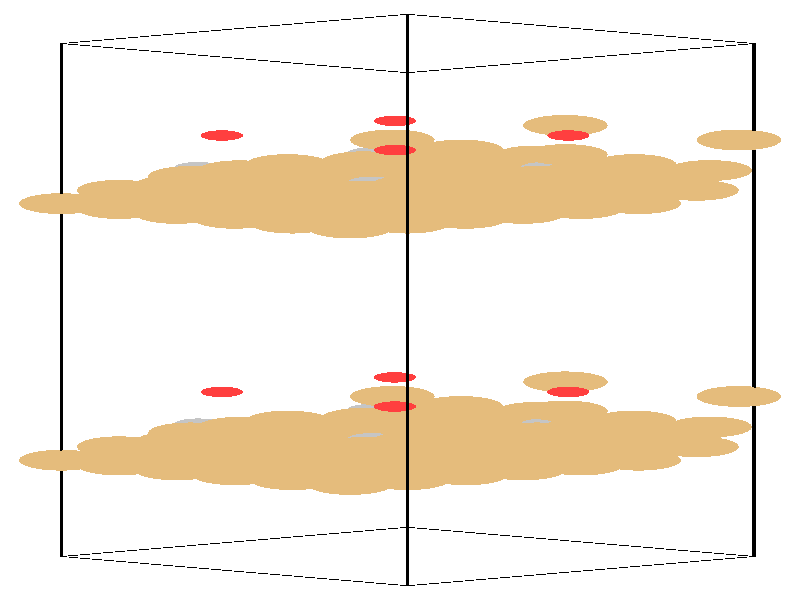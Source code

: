 #include "colors.inc"
#include "finish.inc"

global_settings {assumed_gamma 1 max_trace_level 6}
background {color White}
camera {orthographic
  right -25.01*x up 76.08*y
  direction 1.00*z
  location <0,0,50.00> look_at <0,0,0>}
light_source {<  2.00,   3.00,  40.00> color White
  area_light <0.70, 0, 0>, <0, 0.70, 0>, 3, 3
  adaptive 1 jitter}

#declare simple = finish {phong 0.7}
#declare pale = finish {ambient .5 diffuse .85 roughness .001 specular 0.200 }
#declare intermediate = finish {ambient 0.3 diffuse 0.6 specular 0.10 roughness 0.04 }
#declare vmd = finish {ambient .0 diffuse .65 phong 0.1 phong_size 40. specular 0.500 }
#declare jmol = finish {ambient .2 diffuse .6 specular 1 roughness .001 metallic}
#declare ase2 = finish {ambient 0.05 brilliance 3 diffuse 0.6 metallic specular 0.70 roughness 0.04 reflection 0.15}
#declare ase3 = finish {ambient .15 brilliance 2 diffuse .6 metallic specular 1. roughness .001 reflection .0}
#declare glass = finish {ambient .05 diffuse .3 specular 1. roughness .001}
#declare glass2 = finish {ambient .0 diffuse .3 specular 1. reflection .25 roughness .001}
#declare Rcell = 0.050;
#declare Rbond = 0.100;

#macro atom(LOC, R, COL, TRANS, FIN)
  sphere{LOC, R texture{pigment{color COL transmit TRANS} finish{FIN}}}
#end
#macro constrain(LOC, R, COL, TRANS FIN)
union{torus{R, Rcell rotate 45*z texture{pigment{color COL transmit TRANS} finish{FIN}}}
      torus{R, Rcell rotate -45*z texture{pigment{color COL transmit TRANS} finish{FIN}}}
      translate LOC}
#end

cylinder {<-10.59, -32.52, -33.83>, <  0.24, -36.23, -23.65>, Rcell pigment {Black}}
cylinder {<  0.24, -28.82, -44.00>, < 11.07, -32.52, -33.83>, Rcell pigment {Black}}
cylinder {<  0.24,  36.23, -20.33>, < 11.07,  32.52, -10.15>, Rcell pigment {Black}}
cylinder {<-10.59,  32.52, -10.15>, <  0.24,  28.82,   0.03>, Rcell pigment {Black}}
cylinder {<-10.59, -32.52, -33.83>, <  0.24, -28.82, -44.00>, Rcell pigment {Black}}
cylinder {<  0.24, -36.23, -23.65>, < 11.07, -32.52, -33.83>, Rcell pigment {Black}}
cylinder {<  0.24,  28.82,   0.03>, < 11.07,  32.52, -10.15>, Rcell pigment {Black}}
cylinder {<-10.59,  32.52, -10.15>, <  0.24,  36.23, -20.33>, Rcell pigment {Black}}
cylinder {<-10.59, -32.52, -33.83>, <-10.59,  32.52, -10.15>, Rcell pigment {Black}}
cylinder {<  0.24, -36.23, -23.65>, <  0.24,  28.82,   0.03>, Rcell pigment {Black}}
cylinder {< 11.07, -32.52, -33.83>, < 11.07,  32.52, -10.15>, Rcell pigment {Black}}
cylinder {<  0.24, -28.82, -44.00>, <  0.24,  36.23, -20.33>, Rcell pigment {Black}}
atom(<-10.59, -20.31, -29.38>, 1.32, rgb <0.78, 0.50, 0.20>, 0.0, ase3) // #0 
atom(< -8.78, -20.92, -27.68>, 1.32, rgb <0.78, 0.50, 0.20>, 0.0, ase3) // #1 
atom(< -6.98, -21.54, -25.99>, 1.32, rgb <0.78, 0.50, 0.20>, 0.0, ase3) // #2 
atom(< -8.78, -19.69, -31.08>, 1.32, rgb <0.78, 0.50, 0.20>, 0.0, ase3) // #3 
atom(< -6.98, -20.31, -29.38>, 1.32, rgb <0.78, 0.50, 0.20>, 0.0, ase3) // #4 
atom(< -5.17, -20.92, -27.68>, 1.32, rgb <0.78, 0.50, 0.20>, 0.0, ase3) // #5 
atom(< -6.98, -19.07, -32.77>, 1.32, rgb <0.78, 0.50, 0.20>, 0.0, ase3) // #6 
atom(< -5.17, -19.69, -31.08>, 1.32, rgb <0.78, 0.50, 0.20>, 0.0, ase3) // #7 
atom(< -3.37, -20.31, -29.38>, 1.32, rgb <0.78, 0.50, 0.20>, 0.0, ase3) // #8 
atom(< -8.78, -18.61, -28.76>, 1.32, rgb <0.78, 0.50, 0.20>, 0.0, ase3) // #9 
atom(< -6.98, -19.23, -27.07>, 1.32, rgb <0.78, 0.50, 0.20>, 0.0, ase3) // #10 
atom(< -5.17, -19.85, -25.37>, 1.32, rgb <0.78, 0.50, 0.20>, 0.0, ase3) // #11 
atom(< -6.98, -17.99, -30.46>, 1.32, rgb <0.78, 0.50, 0.20>, 0.0, ase3) // #12 
atom(< -5.17, -18.61, -28.76>, 1.32, rgb <0.78, 0.50, 0.20>, 0.0, ase3) // #13 
atom(< -3.37, -19.23, -27.07>, 1.32, rgb <0.78, 0.50, 0.20>, 0.0, ase3) // #14 
atom(< -5.17, -17.38, -32.15>, 1.32, rgb <0.78, 0.50, 0.20>, 0.0, ase3) // #15 
atom(< -3.37, -17.99, -30.46>, 1.32, rgb <0.78, 0.50, 0.20>, 0.0, ase3) // #16 
atom(< -1.56, -18.61, -28.76>, 1.32, rgb <0.78, 0.50, 0.20>, 0.0, ase3) // #17 
atom(<  9.68, -16.10, -26.80>, 1.32, rgb <0.78, 0.50, 0.20>, 0.0, ase3) // #18 
atom(<  1.90, -13.50, -36.56>, 1.32, rgb <0.78, 0.50, 0.20>, 0.0, ase3) // #19 
atom(<  3.58, -14.77, -34.87>, 1.32, rgb <0.78, 0.50, 0.20>, 0.0, ase3) // #20 
atom(<  1.71, -18.87, -19.27>, 1.32, rgb <0.78, 0.50, 0.20>, 0.0, ase3) // #21 
atom(< -6.55, -16.85, -27.48>, 1.32, rgb <0.78, 0.50, 0.20>, 0.0, ase3) // #22 
atom(< -5.14, -17.94, -26.25>, 1.32, rgb <0.78, 0.50, 0.20>, 0.0, ase3) // #23 
atom(<  5.17, -14.08, -21.38>, 1.32, rgb <0.78, 0.50, 0.20>, 0.0, ase3) // #24 
atom(< -5.01, -16.14, -29.87>, 1.32, rgb <0.78, 0.50, 0.20>, 0.0, ase3) // #25 
atom(< -3.53, -17.11, -27.72>, 1.32, rgb <0.78, 0.50, 0.20>, 0.0, ase3) // #26 
atom(< -0.16,  -9.81, -29.09>, 0.66, rgb <1.00, 0.05, 0.05>, 0.0, ase3) // #27 
atom(< -0.89, -17.63, -25.90>, 0.76, rgb <0.56, 0.56, 0.56>, 0.0, ase3) // #28 
atom(<-10.59,  12.22, -17.54>, 1.32, rgb <0.78, 0.50, 0.20>, 0.0, ase3) // #29 
atom(< -8.78,  11.60, -15.85>, 1.32, rgb <0.78, 0.50, 0.20>, 0.0, ase3) // #30 
atom(< -6.98,  10.98, -14.15>, 1.32, rgb <0.78, 0.50, 0.20>, 0.0, ase3) // #31 
atom(< -8.78,  12.83, -19.24>, 1.32, rgb <0.78, 0.50, 0.20>, 0.0, ase3) // #32 
atom(< -6.98,  12.22, -17.54>, 1.32, rgb <0.78, 0.50, 0.20>, 0.0, ase3) // #33 
atom(< -5.17,  11.60, -15.85>, 1.32, rgb <0.78, 0.50, 0.20>, 0.0, ase3) // #34 
atom(< -6.98,  13.45, -20.93>, 1.32, rgb <0.78, 0.50, 0.20>, 0.0, ase3) // #35 
atom(< -5.17,  12.83, -19.24>, 1.32, rgb <0.78, 0.50, 0.20>, 0.0, ase3) // #36 
atom(< -3.37,  12.22, -17.54>, 1.32, rgb <0.78, 0.50, 0.20>, 0.0, ase3) // #37 
atom(< -8.78,  13.91, -16.92>, 1.32, rgb <0.78, 0.50, 0.20>, 0.0, ase3) // #38 
atom(< -6.98,  13.29, -15.23>, 1.32, rgb <0.78, 0.50, 0.20>, 0.0, ase3) // #39 
atom(< -5.17,  12.68, -13.53>, 1.32, rgb <0.78, 0.50, 0.20>, 0.0, ase3) // #40 
atom(< -6.98,  14.53, -18.62>, 1.32, rgb <0.78, 0.50, 0.20>, 0.0, ase3) // #41 
atom(< -5.17,  13.91, -16.92>, 1.32, rgb <0.78, 0.50, 0.20>, 0.0, ase3) // #42 
atom(< -3.37,  13.29, -15.23>, 1.32, rgb <0.78, 0.50, 0.20>, 0.0, ase3) // #43 
atom(< -5.17,  15.15, -20.32>, 1.32, rgb <0.78, 0.50, 0.20>, 0.0, ase3) // #44 
atom(< -3.37,  14.53, -18.62>, 1.32, rgb <0.78, 0.50, 0.20>, 0.0, ase3) // #45 
atom(< -1.56,  13.91, -16.92>, 1.32, rgb <0.78, 0.50, 0.20>, 0.0, ase3) // #46 
atom(<  9.68,  16.42, -14.97>, 1.32, rgb <0.78, 0.50, 0.20>, 0.0, ase3) // #47 
atom(<  1.90,  19.02, -24.72>, 1.32, rgb <0.78, 0.50, 0.20>, 0.0, ase3) // #48 
atom(<  3.58,  17.75, -23.03>, 1.32, rgb <0.78, 0.50, 0.20>, 0.0, ase3) // #49 
atom(<  1.71,  13.65,  -7.43>, 1.32, rgb <0.78, 0.50, 0.20>, 0.0, ase3) // #50 
atom(< -6.55,  15.67, -15.64>, 1.32, rgb <0.78, 0.50, 0.20>, 0.0, ase3) // #51 
atom(< -5.14,  14.58, -14.41>, 1.32, rgb <0.78, 0.50, 0.20>, 0.0, ase3) // #52 
atom(<  5.17,  18.44,  -9.54>, 1.32, rgb <0.78, 0.50, 0.20>, 0.0, ase3) // #53 
atom(< -5.01,  16.39, -18.03>, 1.32, rgb <0.78, 0.50, 0.20>, 0.0, ase3) // #54 
atom(< -3.53,  15.41, -15.89>, 1.32, rgb <0.78, 0.50, 0.20>, 0.0, ase3) // #55 
atom(< -0.16,  22.71, -17.25>, 0.66, rgb <1.00, 0.05, 0.05>, 0.0, ase3) // #56 
atom(< -0.89,  14.89, -14.06>, 0.76, rgb <0.56, 0.56, 0.56>, 0.0, ase3) // #57 
atom(< -5.17, -18.45, -34.47>, 1.32, rgb <0.78, 0.50, 0.20>, 0.0, ase3) // #58 
atom(< -3.37, -19.07, -32.77>, 1.32, rgb <0.78, 0.50, 0.20>, 0.0, ase3) // #59 
atom(< -1.56, -19.69, -31.08>, 1.32, rgb <0.78, 0.50, 0.20>, 0.0, ase3) // #60 
atom(< -3.37, -17.84, -36.16>, 1.32, rgb <0.78, 0.50, 0.20>, 0.0, ase3) // #61 
atom(< -1.56, -18.45, -34.47>, 1.32, rgb <0.78, 0.50, 0.20>, 0.0, ase3) // #62 
atom(<  0.24, -19.07, -32.77>, 1.32, rgb <0.78, 0.50, 0.20>, 0.0, ase3) // #63 
atom(< -1.56, -17.22, -37.86>, 1.32, rgb <0.78, 0.50, 0.20>, 0.0, ase3) // #64 
atom(<  0.24, -17.84, -36.16>, 1.32, rgb <0.78, 0.50, 0.20>, 0.0, ase3) // #65 
atom(<  2.05, -18.45, -34.47>, 1.32, rgb <0.78, 0.50, 0.20>, 0.0, ase3) // #66 
atom(< -3.37, -16.76, -33.85>, 1.32, rgb <0.78, 0.50, 0.20>, 0.0, ase3) // #67 
atom(< -1.56, -17.38, -32.15>, 1.32, rgb <0.78, 0.50, 0.20>, 0.0, ase3) // #68 
atom(<  0.24, -17.99, -30.46>, 1.32, rgb <0.78, 0.50, 0.20>, 0.0, ase3) // #69 
atom(< -1.56, -16.14, -35.55>, 1.32, rgb <0.78, 0.50, 0.20>, 0.0, ase3) // #70 
atom(<  0.24, -16.76, -33.85>, 1.32, rgb <0.78, 0.50, 0.20>, 0.0, ase3) // #71 
atom(<  2.05, -17.38, -32.15>, 1.32, rgb <0.78, 0.50, 0.20>, 0.0, ase3) // #72 
atom(<  0.24, -15.52, -37.24>, 1.32, rgb <0.78, 0.50, 0.20>, 0.0, ase3) // #73 
atom(<  2.05, -16.14, -35.55>, 1.32, rgb <0.78, 0.50, 0.20>, 0.0, ase3) // #74 
atom(<  3.85, -16.76, -33.85>, 1.32, rgb <0.78, 0.50, 0.20>, 0.0, ase3) // #75 
atom(<  4.26, -17.96, -21.72>, 1.32, rgb <0.78, 0.50, 0.20>, 0.0, ase3) // #76 
atom(< -3.51, -15.35, -31.47>, 1.32, rgb <0.78, 0.50, 0.20>, 0.0, ase3) // #77 
atom(< -1.84, -16.62, -29.78>, 1.32, rgb <0.78, 0.50, 0.20>, 0.0, ase3) // #78 
atom(<  7.12, -17.02, -24.36>, 1.32, rgb <0.78, 0.50, 0.20>, 0.0, ase3) // #79 
atom(< -1.14, -15.00, -32.57>, 1.32, rgb <0.78, 0.50, 0.20>, 0.0, ase3) // #80 
atom(<  0.28, -16.09, -31.34>, 1.32, rgb <0.78, 0.50, 0.20>, 0.0, ase3) // #81 
atom(< 10.59, -12.23, -26.47>, 1.32, rgb <0.78, 0.50, 0.20>, 0.0, ase3) // #82 
atom(<  0.41, -14.28, -34.96>, 1.32, rgb <0.78, 0.50, 0.20>, 0.0, ase3) // #83 
atom(<  1.89, -15.26, -32.81>, 1.32, rgb <0.78, 0.50, 0.20>, 0.0, ase3) // #84 
atom(< -5.57, -11.66, -24.00>, 0.66, rgb <1.00, 0.05, 0.05>, 0.0, ase3) // #85 
atom(<  4.52, -15.78, -30.98>, 0.76, rgb <0.56, 0.56, 0.56>, 0.0, ase3) // #86 
atom(< -5.17,  14.07, -22.63>, 1.32, rgb <0.78, 0.50, 0.20>, 0.0, ase3) // #87 
atom(< -3.37,  13.45, -20.93>, 1.32, rgb <0.78, 0.50, 0.20>, 0.0, ase3) // #88 
atom(< -1.56,  12.83, -19.24>, 1.32, rgb <0.78, 0.50, 0.20>, 0.0, ase3) // #89 
atom(< -3.37,  14.69, -24.33>, 1.32, rgb <0.78, 0.50, 0.20>, 0.0, ase3) // #90 
atom(< -1.56,  14.07, -22.63>, 1.32, rgb <0.78, 0.50, 0.20>, 0.0, ase3) // #91 
atom(<  0.24,  13.45, -20.93>, 1.32, rgb <0.78, 0.50, 0.20>, 0.0, ase3) // #92 
atom(< -1.56,  15.30, -26.02>, 1.32, rgb <0.78, 0.50, 0.20>, 0.0, ase3) // #93 
atom(<  0.24,  14.69, -24.33>, 1.32, rgb <0.78, 0.50, 0.20>, 0.0, ase3) // #94 
atom(<  2.05,  14.07, -22.63>, 1.32, rgb <0.78, 0.50, 0.20>, 0.0, ase3) // #95 
atom(< -3.37,  15.76, -22.01>, 1.32, rgb <0.78, 0.50, 0.20>, 0.0, ase3) // #96 
atom(< -1.56,  15.15, -20.32>, 1.32, rgb <0.78, 0.50, 0.20>, 0.0, ase3) // #97 
atom(<  0.24,  14.53, -18.62>, 1.32, rgb <0.78, 0.50, 0.20>, 0.0, ase3) // #98 
atom(< -1.56,  16.38, -23.71>, 1.32, rgb <0.78, 0.50, 0.20>, 0.0, ase3) // #99 
atom(<  0.24,  15.76, -22.01>, 1.32, rgb <0.78, 0.50, 0.20>, 0.0, ase3) // #100 
atom(<  2.05,  15.15, -20.32>, 1.32, rgb <0.78, 0.50, 0.20>, 0.0, ase3) // #101 
atom(<  0.24,  17.00, -25.41>, 1.32, rgb <0.78, 0.50, 0.20>, 0.0, ase3) // #102 
atom(<  2.05,  16.38, -23.71>, 1.32, rgb <0.78, 0.50, 0.20>, 0.0, ase3) // #103 
atom(<  3.85,  15.76, -22.01>, 1.32, rgb <0.78, 0.50, 0.20>, 0.0, ase3) // #104 
atom(<  4.26,  14.57,  -9.88>, 1.32, rgb <0.78, 0.50, 0.20>, 0.0, ase3) // #105 
atom(< -3.51,  17.17, -19.63>, 1.32, rgb <0.78, 0.50, 0.20>, 0.0, ase3) // #106 
atom(< -1.84,  15.90, -17.94>, 1.32, rgb <0.78, 0.50, 0.20>, 0.0, ase3) // #107 
atom(<  7.12,  15.51, -12.52>, 1.32, rgb <0.78, 0.50, 0.20>, 0.0, ase3) // #108 
atom(< -1.14,  17.53, -20.73>, 1.32, rgb <0.78, 0.50, 0.20>, 0.0, ase3) // #109 
atom(<  0.28,  16.43, -19.50>, 1.32, rgb <0.78, 0.50, 0.20>, 0.0, ase3) // #110 
atom(< 10.59,  20.29, -14.63>, 1.32, rgb <0.78, 0.50, 0.20>, 0.0, ase3) // #111 
atom(<  0.41,  18.24, -23.12>, 1.32, rgb <0.78, 0.50, 0.20>, 0.0, ase3) // #112 
atom(<  1.89,  17.26, -20.98>, 1.32, rgb <0.78, 0.50, 0.20>, 0.0, ase3) // #113 
atom(< -5.57,  20.86, -12.16>, 0.66, rgb <1.00, 0.05, 0.05>, 0.0, ase3) // #114 
atom(<  4.52,  16.74, -19.15>, 0.76, rgb <0.56, 0.56, 0.56>, 0.0, ase3) // #115 
atom(< -5.17, -22.16, -24.29>, 1.32, rgb <0.78, 0.50, 0.20>, 0.0, ase3) // #116 
atom(< -3.37, -22.78, -22.59>, 1.32, rgb <0.78, 0.50, 0.20>, 0.0, ase3) // #117 
atom(< -1.56, -23.39, -20.90>, 1.32, rgb <0.78, 0.50, 0.20>, 0.0, ase3) // #118 
atom(< -3.37, -21.54, -25.99>, 1.32, rgb <0.78, 0.50, 0.20>, 0.0, ase3) // #119 
atom(< -1.56, -22.16, -24.29>, 1.32, rgb <0.78, 0.50, 0.20>, 0.0, ase3) // #120 
atom(<  0.24, -22.78, -22.59>, 1.32, rgb <0.78, 0.50, 0.20>, 0.0, ase3) // #121 
atom(< -1.56, -20.92, -27.68>, 1.32, rgb <0.78, 0.50, 0.20>, 0.0, ase3) // #122 
atom(<  0.24, -21.54, -25.99>, 1.32, rgb <0.78, 0.50, 0.20>, 0.0, ase3) // #123 
atom(<  2.05, -22.16, -24.29>, 1.32, rgb <0.78, 0.50, 0.20>, 0.0, ase3) // #124 
atom(< -3.37, -20.46, -23.67>, 1.32, rgb <0.78, 0.50, 0.20>, 0.0, ase3) // #125 
atom(< -1.56, -21.08, -21.98>, 1.32, rgb <0.78, 0.50, 0.20>, 0.0, ase3) // #126 
atom(<  0.24, -21.70, -20.28>, 1.32, rgb <0.78, 0.50, 0.20>, 0.0, ase3) // #127 
atom(< -1.56, -19.85, -25.37>, 1.32, rgb <0.78, 0.50, 0.20>, 0.0, ase3) // #128 
atom(<  0.24, -20.46, -23.67>, 1.32, rgb <0.78, 0.50, 0.20>, 0.0, ase3) // #129 
atom(<  2.05, -21.08, -21.98>, 1.32, rgb <0.78, 0.50, 0.20>, 0.0, ase3) // #130 
atom(<  0.24, -19.23, -27.07>, 1.32, rgb <0.78, 0.50, 0.20>, 0.0, ase3) // #131 
atom(<  2.05, -19.85, -25.37>, 1.32, rgb <0.78, 0.50, 0.20>, 0.0, ase3) // #132 
atom(<  3.85, -20.46, -23.67>, 1.32, rgb <0.78, 0.50, 0.20>, 0.0, ase3) // #133 
atom(<  4.26, -14.25, -31.89>, 1.32, rgb <0.78, 0.50, 0.20>, 0.0, ase3) // #134 
atom(<  7.32, -15.35, -31.47>, 1.32, rgb <0.78, 0.50, 0.20>, 0.0, ase3) // #135 
atom(<  8.99, -16.62, -29.78>, 1.32, rgb <0.78, 0.50, 0.20>, 0.0, ase3) // #136 
atom(< -3.71, -17.02, -24.36>, 1.32, rgb <0.78, 0.50, 0.20>, 0.0, ase3) // #137 
atom(< -1.14, -18.70, -22.39>, 1.32, rgb <0.78, 0.50, 0.20>, 0.0, ase3) // #138 
atom(<  0.28, -19.79, -21.16>, 1.32, rgb <0.78, 0.50, 0.20>, 0.0, ase3) // #139 
atom(< -0.24, -12.23, -26.47>, 1.32, rgb <0.78, 0.50, 0.20>, 0.0, ase3) // #140 
atom(<  0.41, -17.99, -24.78>, 1.32, rgb <0.78, 0.50, 0.20>, 0.0, ase3) // #141 
atom(<  1.89, -18.97, -22.64>, 1.32, rgb <0.78, 0.50, 0.20>, 0.0, ase3) // #142 
atom(<  5.26, -11.66, -24.00>, 0.66, rgb <1.00, 0.05, 0.05>, 0.0, ase3) // #143 
atom(< -6.31, -15.78, -30.98>, 0.76, rgb <0.56, 0.56, 0.56>, 0.0, ase3) // #144 
atom(< -5.17,  10.36, -12.45>, 1.32, rgb <0.78, 0.50, 0.20>, 0.0, ase3) // #145 
atom(< -3.37,   9.75, -10.76>, 1.32, rgb <0.78, 0.50, 0.20>, 0.0, ase3) // #146 
atom(< -1.56,   9.13,  -9.06>, 1.32, rgb <0.78, 0.50, 0.20>, 0.0, ase3) // #147 
atom(< -3.37,  10.98, -14.15>, 1.32, rgb <0.78, 0.50, 0.20>, 0.0, ase3) // #148 
atom(< -1.56,  10.36, -12.45>, 1.32, rgb <0.78, 0.50, 0.20>, 0.0, ase3) // #149 
atom(<  0.24,   9.75, -10.76>, 1.32, rgb <0.78, 0.50, 0.20>, 0.0, ase3) // #150 
atom(< -1.56,  11.60, -15.85>, 1.32, rgb <0.78, 0.50, 0.20>, 0.0, ase3) // #151 
atom(<  0.24,  10.98, -14.15>, 1.32, rgb <0.78, 0.50, 0.20>, 0.0, ase3) // #152 
atom(<  2.05,  10.36, -12.45>, 1.32, rgb <0.78, 0.50, 0.20>, 0.0, ase3) // #153 
atom(< -3.37,  12.06, -11.84>, 1.32, rgb <0.78, 0.50, 0.20>, 0.0, ase3) // #154 
atom(< -1.56,  11.44, -10.14>, 1.32, rgb <0.78, 0.50, 0.20>, 0.0, ase3) // #155 
atom(<  0.24,  10.83,  -8.44>, 1.32, rgb <0.78, 0.50, 0.20>, 0.0, ase3) // #156 
atom(< -1.56,  12.68, -13.53>, 1.32, rgb <0.78, 0.50, 0.20>, 0.0, ase3) // #157 
atom(<  0.24,  12.06, -11.84>, 1.32, rgb <0.78, 0.50, 0.20>, 0.0, ase3) // #158 
atom(<  2.05,  11.44, -10.14>, 1.32, rgb <0.78, 0.50, 0.20>, 0.0, ase3) // #159 
atom(<  0.24,  13.29, -15.23>, 1.32, rgb <0.78, 0.50, 0.20>, 0.0, ase3) // #160 
atom(<  2.05,  12.68, -13.53>, 1.32, rgb <0.78, 0.50, 0.20>, 0.0, ase3) // #161 
atom(<  3.85,  12.06, -11.84>, 1.32, rgb <0.78, 0.50, 0.20>, 0.0, ase3) // #162 
atom(<  4.26,  18.27, -20.06>, 1.32, rgb <0.78, 0.50, 0.20>, 0.0, ase3) // #163 
atom(<  7.32,  17.17, -19.63>, 1.32, rgb <0.78, 0.50, 0.20>, 0.0, ase3) // #164 
atom(<  8.99,  15.90, -17.94>, 1.32, rgb <0.78, 0.50, 0.20>, 0.0, ase3) // #165 
atom(< -3.71,  15.51, -12.52>, 1.32, rgb <0.78, 0.50, 0.20>, 0.0, ase3) // #166 
atom(< -1.14,  13.82, -10.55>, 1.32, rgb <0.78, 0.50, 0.20>, 0.0, ase3) // #167 
atom(<  0.28,  12.73,  -9.32>, 1.32, rgb <0.78, 0.50, 0.20>, 0.0, ase3) // #168 
atom(< -0.24,  20.29, -14.63>, 1.32, rgb <0.78, 0.50, 0.20>, 0.0, ase3) // #169 
atom(<  0.41,  14.53, -12.95>, 1.32, rgb <0.78, 0.50, 0.20>, 0.0, ase3) // #170 
atom(<  1.89,  13.56, -10.80>, 1.32, rgb <0.78, 0.50, 0.20>, 0.0, ase3) // #171 
atom(<  5.26,  20.86, -12.16>, 0.66, rgb <1.00, 0.05, 0.05>, 0.0, ase3) // #172 
atom(< -6.31,  16.74, -19.15>, 0.76, rgb <0.56, 0.56, 0.56>, 0.0, ase3) // #173 
atom(<  0.24, -20.31, -29.38>, 1.32, rgb <0.78, 0.50, 0.20>, 0.0, ase3) // #174 
atom(<  2.05, -20.92, -27.68>, 1.32, rgb <0.78, 0.50, 0.20>, 0.0, ase3) // #175 
atom(<  3.85, -21.54, -25.99>, 1.32, rgb <0.78, 0.50, 0.20>, 0.0, ase3) // #176 
atom(<  2.05, -19.69, -31.08>, 1.32, rgb <0.78, 0.50, 0.20>, 0.0, ase3) // #177 
atom(<  3.85, -20.31, -29.38>, 1.32, rgb <0.78, 0.50, 0.20>, 0.0, ase3) // #178 
atom(<  5.66, -20.92, -27.68>, 1.32, rgb <0.78, 0.50, 0.20>, 0.0, ase3) // #179 
atom(<  3.85, -19.07, -32.77>, 1.32, rgb <0.78, 0.50, 0.20>, 0.0, ase3) // #180 
atom(<  5.66, -19.69, -31.08>, 1.32, rgb <0.78, 0.50, 0.20>, 0.0, ase3) // #181 
atom(<  7.46, -20.31, -29.38>, 1.32, rgb <0.78, 0.50, 0.20>, 0.0, ase3) // #182 
atom(<  2.05, -18.61, -28.76>, 1.32, rgb <0.78, 0.50, 0.20>, 0.0, ase3) // #183 
atom(<  3.85, -19.23, -27.07>, 1.32, rgb <0.78, 0.50, 0.20>, 0.0, ase3) // #184 
atom(<  5.66, -19.85, -25.37>, 1.32, rgb <0.78, 0.50, 0.20>, 0.0, ase3) // #185 
atom(<  3.85, -17.99, -30.46>, 1.32, rgb <0.78, 0.50, 0.20>, 0.0, ase3) // #186 
atom(<  5.66, -18.61, -28.76>, 1.32, rgb <0.78, 0.50, 0.20>, 0.0, ase3) // #187 
atom(<  7.46, -19.23, -27.07>, 1.32, rgb <0.78, 0.50, 0.20>, 0.0, ase3) // #188 
atom(<  5.66, -17.38, -32.15>, 1.32, rgb <0.78, 0.50, 0.20>, 0.0, ase3) // #189 
atom(<  7.46, -17.99, -30.46>, 1.32, rgb <0.78, 0.50, 0.20>, 0.0, ase3) // #190 
atom(<  9.27, -18.61, -28.76>, 1.32, rgb <0.78, 0.50, 0.20>, 0.0, ase3) // #191 
atom(< -1.15, -16.10, -26.80>, 1.32, rgb <0.78, 0.50, 0.20>, 0.0, ase3) // #192 
atom(<  1.90, -17.20, -26.38>, 1.32, rgb <0.78, 0.50, 0.20>, 0.0, ase3) // #193 
atom(<  3.58, -18.48, -24.69>, 1.32, rgb <0.78, 0.50, 0.20>, 0.0, ase3) // #194 
atom(<  1.71, -15.16, -29.44>, 1.32, rgb <0.78, 0.50, 0.20>, 0.0, ase3) // #195 
atom(<  4.28, -16.85, -27.48>, 1.32, rgb <0.78, 0.50, 0.20>, 0.0, ase3) // #196 
atom(<  5.69, -17.94, -26.25>, 1.32, rgb <0.78, 0.50, 0.20>, 0.0, ase3) // #197 
atom(<  5.17, -10.38, -31.56>, 1.32, rgb <0.78, 0.50, 0.20>, 0.0, ase3) // #198 
atom(<  5.82, -16.14, -29.87>, 1.32, rgb <0.78, 0.50, 0.20>, 0.0, ase3) // #199 
atom(<  7.30, -17.11, -27.72>, 1.32, rgb <0.78, 0.50, 0.20>, 0.0, ase3) // #200 
atom(< -0.16, -13.51, -18.91>, 0.66, rgb <1.00, 0.05, 0.05>, 0.0, ase3) // #201 
atom(< -0.89, -13.93, -36.07>, 0.76, rgb <0.56, 0.56, 0.56>, 0.0, ase3) // #202 
atom(<  0.24,  12.22, -17.54>, 1.32, rgb <0.78, 0.50, 0.20>, 0.0, ase3) // #203 
atom(<  2.05,  11.60, -15.85>, 1.32, rgb <0.78, 0.50, 0.20>, 0.0, ase3) // #204 
atom(<  3.85,  10.98, -14.15>, 1.32, rgb <0.78, 0.50, 0.20>, 0.0, ase3) // #205 
atom(<  2.05,  12.83, -19.24>, 1.32, rgb <0.78, 0.50, 0.20>, 0.0, ase3) // #206 
atom(<  3.85,  12.22, -17.54>, 1.32, rgb <0.78, 0.50, 0.20>, 0.0, ase3) // #207 
atom(<  5.66,  11.60, -15.85>, 1.32, rgb <0.78, 0.50, 0.20>, 0.0, ase3) // #208 
atom(<  3.85,  13.45, -20.93>, 1.32, rgb <0.78, 0.50, 0.20>, 0.0, ase3) // #209 
atom(<  5.66,  12.83, -19.24>, 1.32, rgb <0.78, 0.50, 0.20>, 0.0, ase3) // #210 
atom(<  7.46,  12.22, -17.54>, 1.32, rgb <0.78, 0.50, 0.20>, 0.0, ase3) // #211 
atom(<  2.05,  13.91, -16.92>, 1.32, rgb <0.78, 0.50, 0.20>, 0.0, ase3) // #212 
atom(<  3.85,  13.29, -15.23>, 1.32, rgb <0.78, 0.50, 0.20>, 0.0, ase3) // #213 
atom(<  5.66,  12.68, -13.53>, 1.32, rgb <0.78, 0.50, 0.20>, 0.0, ase3) // #214 
atom(<  3.85,  14.53, -18.62>, 1.32, rgb <0.78, 0.50, 0.20>, 0.0, ase3) // #215 
atom(<  5.66,  13.91, -16.92>, 1.32, rgb <0.78, 0.50, 0.20>, 0.0, ase3) // #216 
atom(<  7.46,  13.29, -15.23>, 1.32, rgb <0.78, 0.50, 0.20>, 0.0, ase3) // #217 
atom(<  5.66,  15.15, -20.32>, 1.32, rgb <0.78, 0.50, 0.20>, 0.0, ase3) // #218 
atom(<  7.46,  14.53, -18.62>, 1.32, rgb <0.78, 0.50, 0.20>, 0.0, ase3) // #219 
atom(<  9.27,  13.91, -16.92>, 1.32, rgb <0.78, 0.50, 0.20>, 0.0, ase3) // #220 
atom(< -1.15,  16.42, -14.97>, 1.32, rgb <0.78, 0.50, 0.20>, 0.0, ase3) // #221 
atom(<  1.90,  15.32, -14.54>, 1.32, rgb <0.78, 0.50, 0.20>, 0.0, ase3) // #222 
atom(<  3.58,  14.05, -12.85>, 1.32, rgb <0.78, 0.50, 0.20>, 0.0, ase3) // #223 
atom(<  1.71,  17.36, -17.61>, 1.32, rgb <0.78, 0.50, 0.20>, 0.0, ase3) // #224 
atom(<  4.28,  15.67, -15.64>, 1.32, rgb <0.78, 0.50, 0.20>, 0.0, ase3) // #225 
atom(<  5.69,  14.58, -14.41>, 1.32, rgb <0.78, 0.50, 0.20>, 0.0, ase3) // #226 
atom(<  5.17,  22.14, -19.72>, 1.32, rgb <0.78, 0.50, 0.20>, 0.0, ase3) // #227 
atom(<  5.82,  16.39, -18.03>, 1.32, rgb <0.78, 0.50, 0.20>, 0.0, ase3) // #228 
atom(<  7.30,  15.41, -15.89>, 1.32, rgb <0.78, 0.50, 0.20>, 0.0, ase3) // #229 
atom(< -0.16,  19.01,  -7.07>, 0.66, rgb <1.00, 0.05, 0.05>, 0.0, ase3) // #230 
atom(< -0.89,  18.60, -24.24>, 0.76, rgb <0.56, 0.56, 0.56>, 0.0, ase3) // #231 
